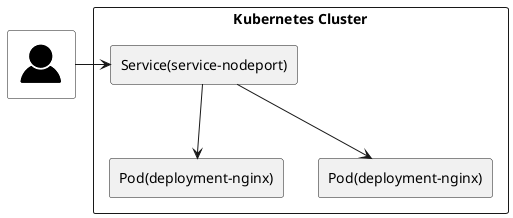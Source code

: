 @startuml

!include <tupadr3/common>
!include <tupadr3/govicons/user>

GOV_USER(user) #White

rectangle "Kubernetes Cluster" {
	rectangle "Service(service-nodeport)" as s {

	}

	rectangle "Pod(deployment-nginx)" as d1 {

	}
	rectangle "Pod(deployment-nginx)" as d2 {

	}

	s -d-> d1
	s -d-> d2
}

user -r-> s


@enduml